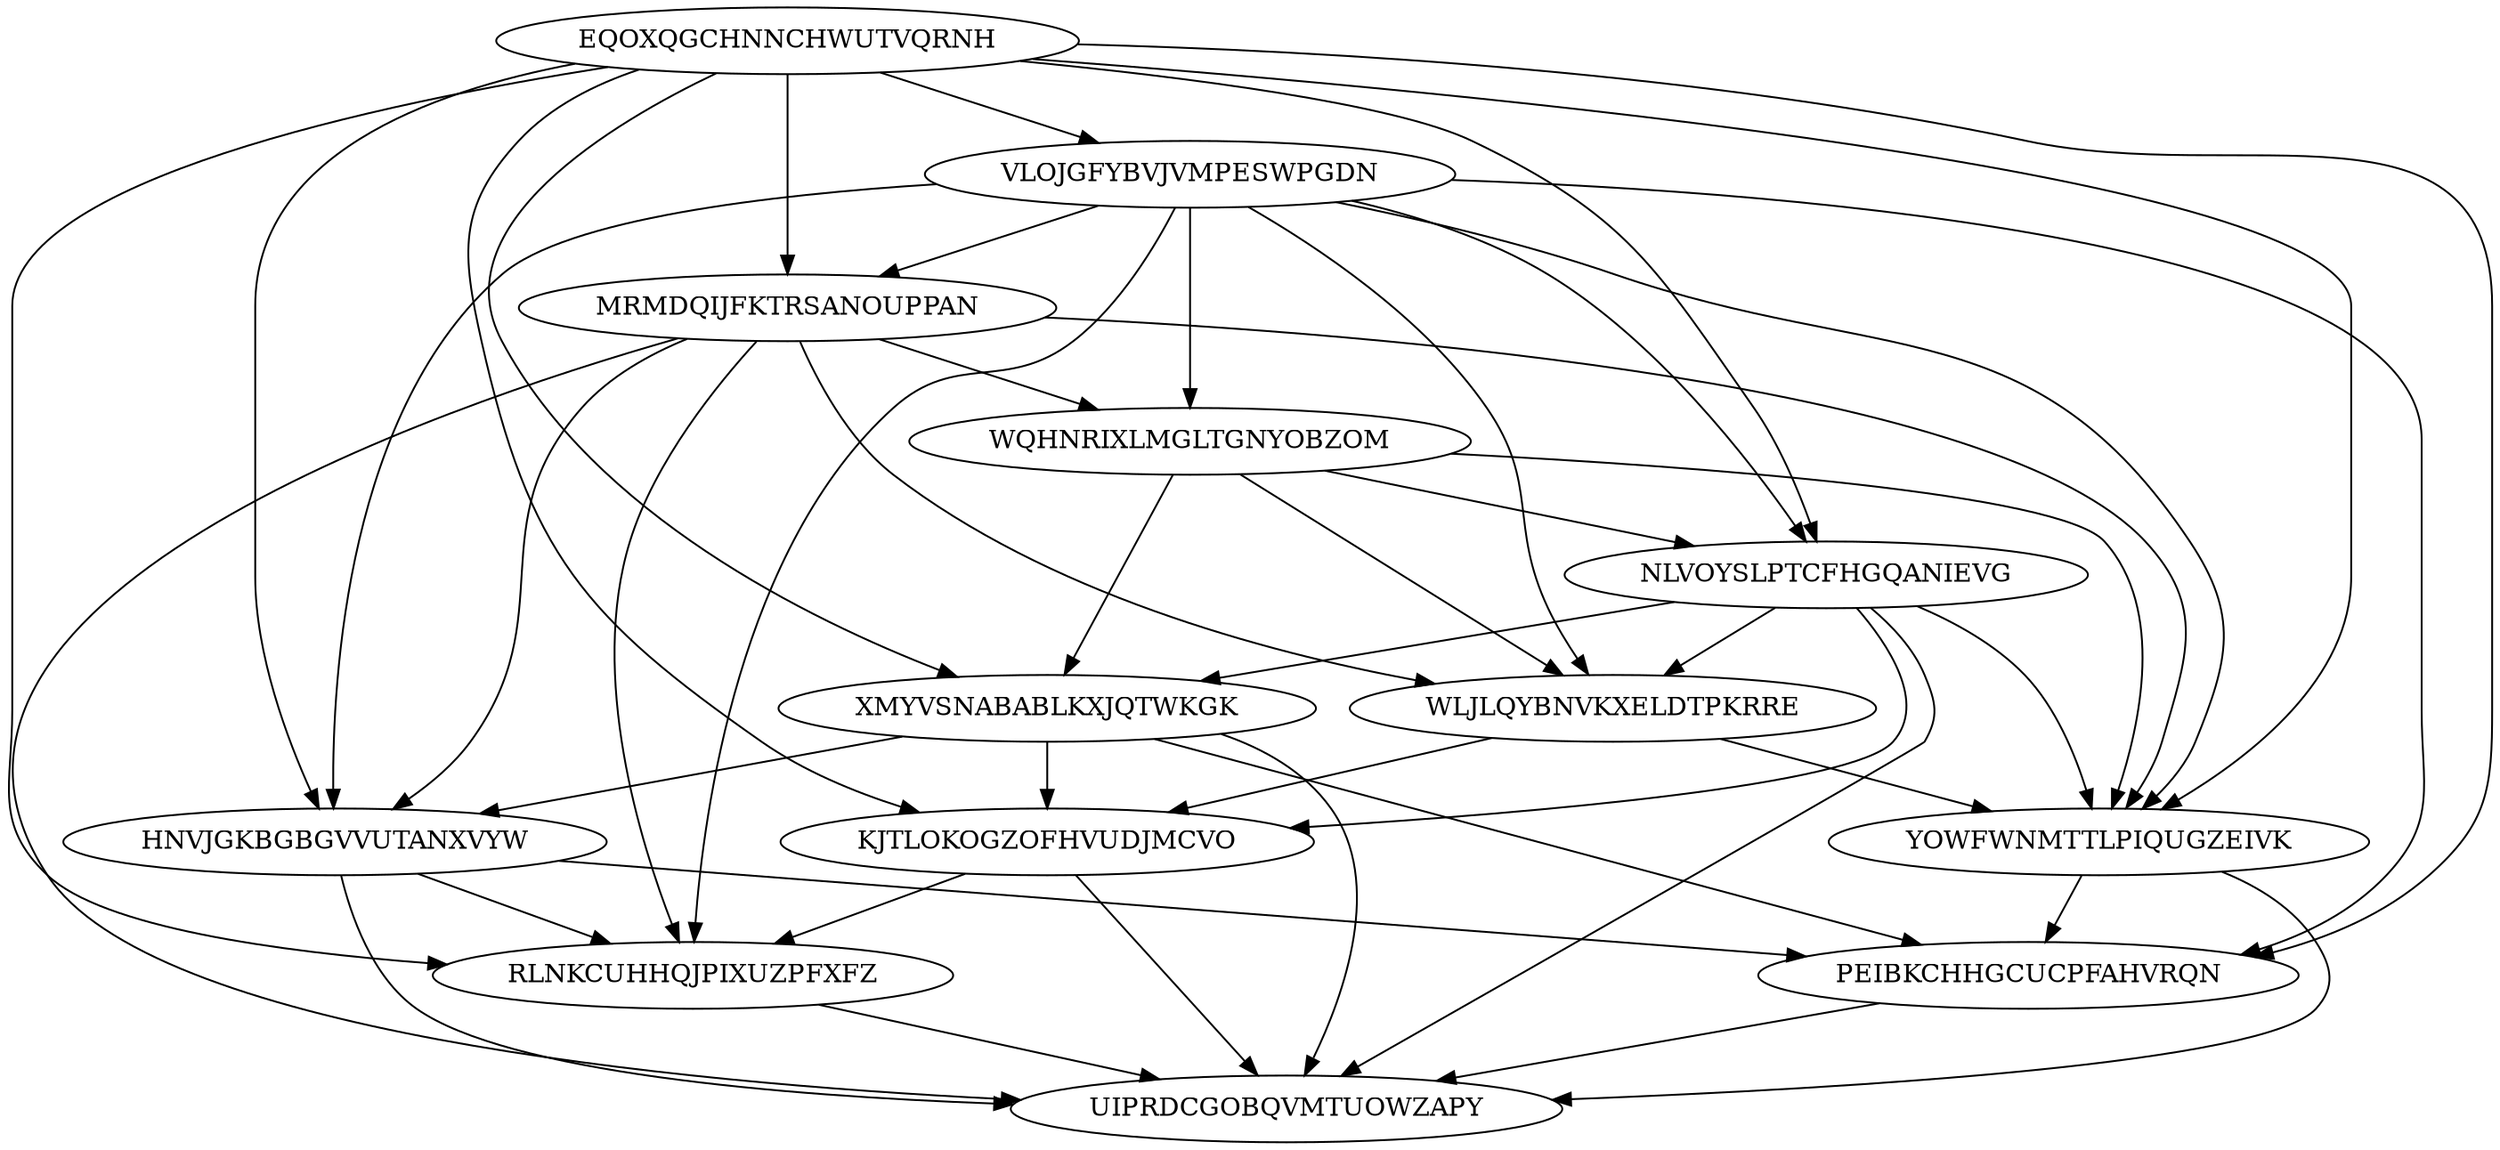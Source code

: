 digraph N13M47 {
	EQOXQGCHNNCHWUTVQRNH	[Weight=20];
	VLOJGFYBVJVMPESWPGDN	[Weight=17];
	MRMDQIJFKTRSANOUPPAN	[Weight=14];
	WQHNRIXLMGLTGNYOBZOM	[Weight=11];
	NLVOYSLPTCFHGQANIEVG	[Weight=13];
	WLJLQYBNVKXELDTPKRRE	[Weight=18];
	XMYVSNABABLKXJQTWKGK	[Weight=15];
	HNVJGKBGBGVVUTANXVYW	[Weight=14];
	KJTLOKOGZOFHVUDJMCVO	[Weight=15];
	YOWFWNMTTLPIQUGZEIVK	[Weight=20];
	PEIBKCHHGCUCPFAHVRQN	[Weight=20];
	RLNKCUHHQJPIXUZPFXFZ	[Weight=20];
	UIPRDCGOBQVMTUOWZAPY	[Weight=14];
	WQHNRIXLMGLTGNYOBZOM -> NLVOYSLPTCFHGQANIEVG [Weight=18];
	VLOJGFYBVJVMPESWPGDN -> MRMDQIJFKTRSANOUPPAN [Weight=14];
	WLJLQYBNVKXELDTPKRRE -> YOWFWNMTTLPIQUGZEIVK [Weight=12];
	VLOJGFYBVJVMPESWPGDN -> HNVJGKBGBGVVUTANXVYW [Weight=10];
	HNVJGKBGBGVVUTANXVYW -> PEIBKCHHGCUCPFAHVRQN [Weight=18];
	VLOJGFYBVJVMPESWPGDN -> WLJLQYBNVKXELDTPKRRE [Weight=15];
	NLVOYSLPTCFHGQANIEVG -> XMYVSNABABLKXJQTWKGK [Weight=13];
	VLOJGFYBVJVMPESWPGDN -> RLNKCUHHQJPIXUZPFXFZ [Weight=15];
	EQOXQGCHNNCHWUTVQRNH -> VLOJGFYBVJVMPESWPGDN [Weight=11];
	NLVOYSLPTCFHGQANIEVG -> UIPRDCGOBQVMTUOWZAPY [Weight=20];
	EQOXQGCHNNCHWUTVQRNH -> KJTLOKOGZOFHVUDJMCVO [Weight=16];
	XMYVSNABABLKXJQTWKGK -> KJTLOKOGZOFHVUDJMCVO [Weight=15];
	XMYVSNABABLKXJQTWKGK -> PEIBKCHHGCUCPFAHVRQN [Weight=13];
	HNVJGKBGBGVVUTANXVYW -> UIPRDCGOBQVMTUOWZAPY [Weight=18];
	XMYVSNABABLKXJQTWKGK -> HNVJGKBGBGVVUTANXVYW [Weight=19];
	EQOXQGCHNNCHWUTVQRNH -> RLNKCUHHQJPIXUZPFXFZ [Weight=12];
	EQOXQGCHNNCHWUTVQRNH -> HNVJGKBGBGVVUTANXVYW [Weight=17];
	MRMDQIJFKTRSANOUPPAN -> YOWFWNMTTLPIQUGZEIVK [Weight=13];
	YOWFWNMTTLPIQUGZEIVK -> PEIBKCHHGCUCPFAHVRQN [Weight=14];
	NLVOYSLPTCFHGQANIEVG -> WLJLQYBNVKXELDTPKRRE [Weight=10];
	EQOXQGCHNNCHWUTVQRNH -> NLVOYSLPTCFHGQANIEVG [Weight=15];
	YOWFWNMTTLPIQUGZEIVK -> UIPRDCGOBQVMTUOWZAPY [Weight=14];
	EQOXQGCHNNCHWUTVQRNH -> YOWFWNMTTLPIQUGZEIVK [Weight=10];
	VLOJGFYBVJVMPESWPGDN -> NLVOYSLPTCFHGQANIEVG [Weight=19];
	VLOJGFYBVJVMPESWPGDN -> YOWFWNMTTLPIQUGZEIVK [Weight=11];
	EQOXQGCHNNCHWUTVQRNH -> MRMDQIJFKTRSANOUPPAN [Weight=12];
	MRMDQIJFKTRSANOUPPAN -> WLJLQYBNVKXELDTPKRRE [Weight=15];
	WQHNRIXLMGLTGNYOBZOM -> XMYVSNABABLKXJQTWKGK [Weight=13];
	MRMDQIJFKTRSANOUPPAN -> WQHNRIXLMGLTGNYOBZOM [Weight=10];
	HNVJGKBGBGVVUTANXVYW -> RLNKCUHHQJPIXUZPFXFZ [Weight=16];
	NLVOYSLPTCFHGQANIEVG -> KJTLOKOGZOFHVUDJMCVO [Weight=19];
	RLNKCUHHQJPIXUZPFXFZ -> UIPRDCGOBQVMTUOWZAPY [Weight=17];
	MRMDQIJFKTRSANOUPPAN -> HNVJGKBGBGVVUTANXVYW [Weight=14];
	WQHNRIXLMGLTGNYOBZOM -> WLJLQYBNVKXELDTPKRRE [Weight=11];
	KJTLOKOGZOFHVUDJMCVO -> UIPRDCGOBQVMTUOWZAPY [Weight=16];
	WLJLQYBNVKXELDTPKRRE -> KJTLOKOGZOFHVUDJMCVO [Weight=13];
	MRMDQIJFKTRSANOUPPAN -> UIPRDCGOBQVMTUOWZAPY [Weight=12];
	VLOJGFYBVJVMPESWPGDN -> PEIBKCHHGCUCPFAHVRQN [Weight=11];
	KJTLOKOGZOFHVUDJMCVO -> RLNKCUHHQJPIXUZPFXFZ [Weight=17];
	VLOJGFYBVJVMPESWPGDN -> WQHNRIXLMGLTGNYOBZOM [Weight=10];
	PEIBKCHHGCUCPFAHVRQN -> UIPRDCGOBQVMTUOWZAPY [Weight=17];
	XMYVSNABABLKXJQTWKGK -> UIPRDCGOBQVMTUOWZAPY [Weight=20];
	EQOXQGCHNNCHWUTVQRNH -> XMYVSNABABLKXJQTWKGK [Weight=17];
	NLVOYSLPTCFHGQANIEVG -> YOWFWNMTTLPIQUGZEIVK [Weight=19];
	MRMDQIJFKTRSANOUPPAN -> RLNKCUHHQJPIXUZPFXFZ [Weight=20];
	WQHNRIXLMGLTGNYOBZOM -> YOWFWNMTTLPIQUGZEIVK [Weight=13];
	EQOXQGCHNNCHWUTVQRNH -> PEIBKCHHGCUCPFAHVRQN [Weight=17];
}
